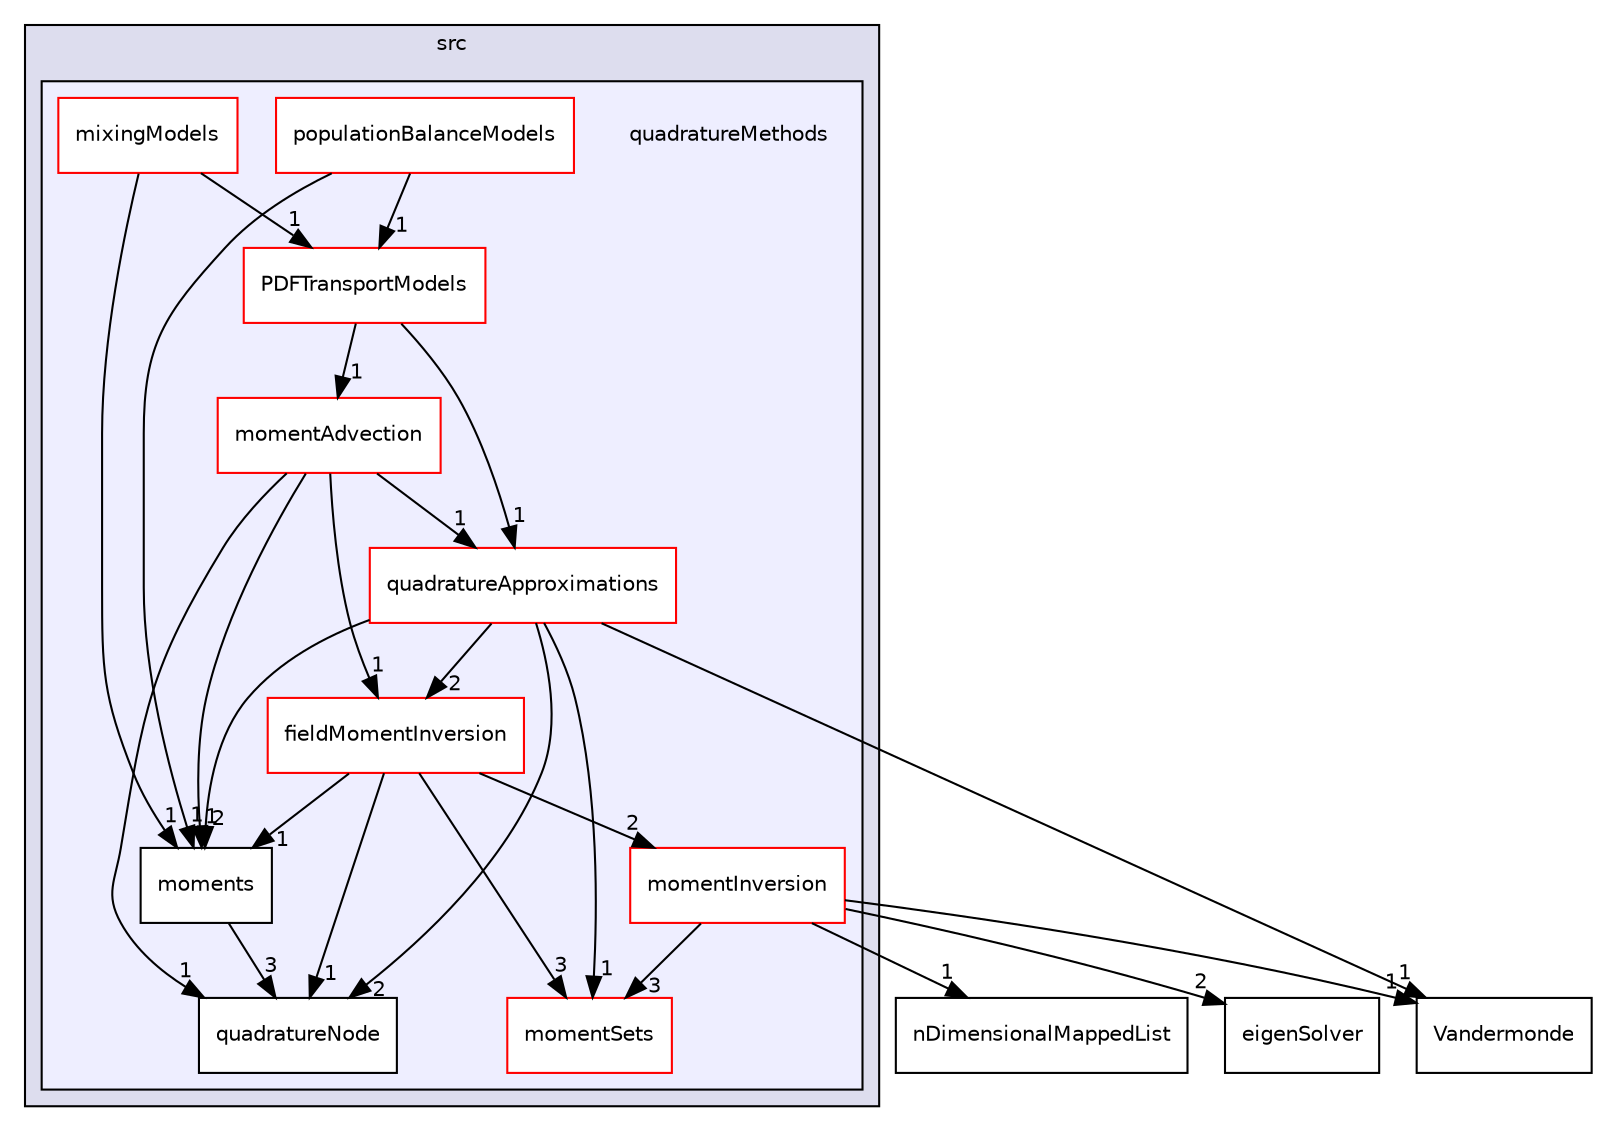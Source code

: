 digraph "quadratureMethods" {
  bgcolor=transparent;
  compound=true
  node [ fontsize="10", fontname="Helvetica"];
  edge [ labelfontsize="10", labelfontname="Helvetica"];
  subgraph clusterdir_68267d1309a1af8e8297ef4c3efbcdba {
    graph [ bgcolor="#ddddee", pencolor="black", label="src" fontname="Helvetica", fontsize="10", URL="dir_68267d1309a1af8e8297ef4c3efbcdba.html"]
  subgraph clusterdir_259a5a6e928303d9988273e835fb5828 {
    graph [ bgcolor="#eeeeff", pencolor="black", label="" URL="dir_259a5a6e928303d9988273e835fb5828.html"];
    dir_259a5a6e928303d9988273e835fb5828 [shape=plaintext label="quadratureMethods"];
    dir_db960164ea42c42a422c08f487d84e08 [shape=box label="fieldMomentInversion" color="red" fillcolor="white" style="filled" URL="dir_db960164ea42c42a422c08f487d84e08.html"];
    dir_e33c4094dda42b63bf42ed0cf06ff677 [shape=box label="mixingModels" color="red" fillcolor="white" style="filled" URL="dir_e33c4094dda42b63bf42ed0cf06ff677.html"];
    dir_1a1d8e7a8fbc26c9783a2a4005a1b47e [shape=box label="momentAdvection" color="red" fillcolor="white" style="filled" URL="dir_1a1d8e7a8fbc26c9783a2a4005a1b47e.html"];
    dir_0b9bb76b72c90181149adc55e92e6ea3 [shape=box label="momentInversion" color="red" fillcolor="white" style="filled" URL="dir_0b9bb76b72c90181149adc55e92e6ea3.html"];
    dir_17a6c3d0f5fde6543c26c10fa938ae5d [shape=box label="moments" color="black" fillcolor="white" style="filled" URL="dir_17a6c3d0f5fde6543c26c10fa938ae5d.html"];
    dir_28a10e058b67f0d7e124cb3c5246e6cb [shape=box label="momentSets" color="red" fillcolor="white" style="filled" URL="dir_28a10e058b67f0d7e124cb3c5246e6cb.html"];
    dir_a2511ae0788c5bf3ef079489002b5a51 [shape=box label="PDFTransportModels" color="red" fillcolor="white" style="filled" URL="dir_a2511ae0788c5bf3ef079489002b5a51.html"];
    dir_0ecbe6cb5f50223527ce4e1b499bd333 [shape=box label="populationBalanceModels" color="red" fillcolor="white" style="filled" URL="dir_0ecbe6cb5f50223527ce4e1b499bd333.html"];
    dir_719cf215453ac00ed8aac873f3732925 [shape=box label="quadratureApproximations" color="red" fillcolor="white" style="filled" URL="dir_719cf215453ac00ed8aac873f3732925.html"];
    dir_48cba3f3a1194fdbaf1cf859d335accc [shape=box label="quadratureNode" color="black" fillcolor="white" style="filled" URL="dir_48cba3f3a1194fdbaf1cf859d335accc.html"];
  }
  }
  dir_31c4affba36cde1c26e847807faab78f [shape=box label="Vandermonde" URL="dir_31c4affba36cde1c26e847807faab78f.html"];
  dir_34e59eb5bfe712db9bc05e7dc6374826 [shape=box label="nDimensionalMappedList" URL="dir_34e59eb5bfe712db9bc05e7dc6374826.html"];
  dir_9c0e92409a33848bf66dccc8c0cdc400 [shape=box label="eigenSolver" URL="dir_9c0e92409a33848bf66dccc8c0cdc400.html"];
  dir_e33c4094dda42b63bf42ed0cf06ff677->dir_17a6c3d0f5fde6543c26c10fa938ae5d [headlabel="1", labeldistance=1.5 headhref="dir_000066_000134.html"];
  dir_e33c4094dda42b63bf42ed0cf06ff677->dir_a2511ae0788c5bf3ef079489002b5a51 [headlabel="1", labeldistance=1.5 headhref="dir_000066_000176.html"];
  dir_17a6c3d0f5fde6543c26c10fa938ae5d->dir_48cba3f3a1194fdbaf1cf859d335accc [headlabel="3", labeldistance=1.5 headhref="dir_000134_000183.html"];
  dir_0b9bb76b72c90181149adc55e92e6ea3->dir_31c4affba36cde1c26e847807faab78f [headlabel="1", labeldistance=1.5 headhref="dir_000024_000210.html"];
  dir_0b9bb76b72c90181149adc55e92e6ea3->dir_34e59eb5bfe712db9bc05e7dc6374826 [headlabel="1", labeldistance=1.5 headhref="dir_000024_000141.html"];
  dir_0b9bb76b72c90181149adc55e92e6ea3->dir_28a10e058b67f0d7e124cb3c5246e6cb [headlabel="3", labeldistance=1.5 headhref="dir_000024_000136.html"];
  dir_0b9bb76b72c90181149adc55e92e6ea3->dir_9c0e92409a33848bf66dccc8c0cdc400 [headlabel="2", labeldistance=1.5 headhref="dir_000024_000074.html"];
  dir_a2511ae0788c5bf3ef079489002b5a51->dir_1a1d8e7a8fbc26c9783a2a4005a1b47e [headlabel="1", labeldistance=1.5 headhref="dir_000176_000081.html"];
  dir_a2511ae0788c5bf3ef079489002b5a51->dir_719cf215453ac00ed8aac873f3732925 [headlabel="1", labeldistance=1.5 headhref="dir_000176_000138.html"];
  dir_1a1d8e7a8fbc26c9783a2a4005a1b47e->dir_17a6c3d0f5fde6543c26c10fa938ae5d [headlabel="1", labeldistance=1.5 headhref="dir_000081_000134.html"];
  dir_1a1d8e7a8fbc26c9783a2a4005a1b47e->dir_719cf215453ac00ed8aac873f3732925 [headlabel="1", labeldistance=1.5 headhref="dir_000081_000138.html"];
  dir_1a1d8e7a8fbc26c9783a2a4005a1b47e->dir_db960164ea42c42a422c08f487d84e08 [headlabel="1", labeldistance=1.5 headhref="dir_000081_000020.html"];
  dir_1a1d8e7a8fbc26c9783a2a4005a1b47e->dir_48cba3f3a1194fdbaf1cf859d335accc [headlabel="1", labeldistance=1.5 headhref="dir_000081_000183.html"];
  dir_719cf215453ac00ed8aac873f3732925->dir_31c4affba36cde1c26e847807faab78f [headlabel="1", labeldistance=1.5 headhref="dir_000138_000210.html"];
  dir_719cf215453ac00ed8aac873f3732925->dir_28a10e058b67f0d7e124cb3c5246e6cb [headlabel="1", labeldistance=1.5 headhref="dir_000138_000136.html"];
  dir_719cf215453ac00ed8aac873f3732925->dir_17a6c3d0f5fde6543c26c10fa938ae5d [headlabel="2", labeldistance=1.5 headhref="dir_000138_000134.html"];
  dir_719cf215453ac00ed8aac873f3732925->dir_db960164ea42c42a422c08f487d84e08 [headlabel="2", labeldistance=1.5 headhref="dir_000138_000020.html"];
  dir_719cf215453ac00ed8aac873f3732925->dir_48cba3f3a1194fdbaf1cf859d335accc [headlabel="2", labeldistance=1.5 headhref="dir_000138_000183.html"];
  dir_db960164ea42c42a422c08f487d84e08->dir_28a10e058b67f0d7e124cb3c5246e6cb [headlabel="3", labeldistance=1.5 headhref="dir_000020_000136.html"];
  dir_db960164ea42c42a422c08f487d84e08->dir_17a6c3d0f5fde6543c26c10fa938ae5d [headlabel="1", labeldistance=1.5 headhref="dir_000020_000134.html"];
  dir_db960164ea42c42a422c08f487d84e08->dir_0b9bb76b72c90181149adc55e92e6ea3 [headlabel="2", labeldistance=1.5 headhref="dir_000020_000024.html"];
  dir_db960164ea42c42a422c08f487d84e08->dir_48cba3f3a1194fdbaf1cf859d335accc [headlabel="1", labeldistance=1.5 headhref="dir_000020_000183.html"];
  dir_0ecbe6cb5f50223527ce4e1b499bd333->dir_17a6c3d0f5fde6543c26c10fa938ae5d [headlabel="1", labeldistance=1.5 headhref="dir_000002_000134.html"];
  dir_0ecbe6cb5f50223527ce4e1b499bd333->dir_a2511ae0788c5bf3ef079489002b5a51 [headlabel="1", labeldistance=1.5 headhref="dir_000002_000176.html"];
}
